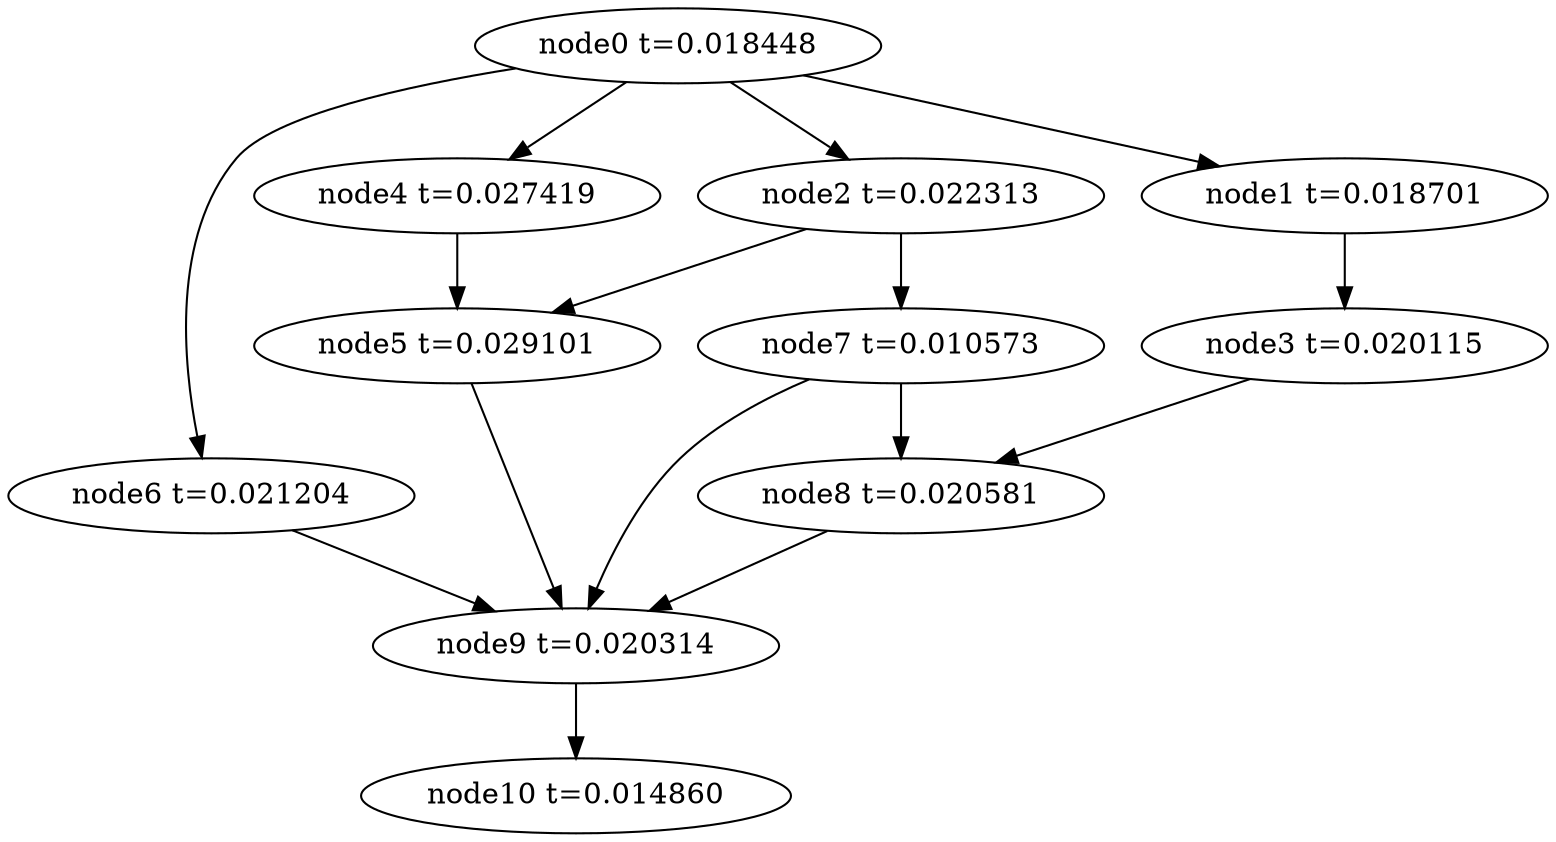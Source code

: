 digraph g{
	node10[label="node10 t=0.014860"]
	node9 -> node10
	node9[label="node9 t=0.020314"];
	node8 -> node9
	node8[label="node8 t=0.020581"];
	node7 -> node9
	node7 -> node8
	node7[label="node7 t=0.010573"];
	node6 -> node9
	node6[label="node6 t=0.021204"];
	node5 -> node9
	node5[label="node5 t=0.029101"];
	node4 -> node5
	node4[label="node4 t=0.027419"];
	node3 -> node8
	node3[label="node3 t=0.020115"];
	node2 -> node7
	node2 -> node5
	node2[label="node2 t=0.022313"];
	node1 -> node3
	node1[label="node1 t=0.018701"];
	node0 -> node6
	node0 -> node4
	node0 -> node2
	node0 -> node1
	node0[label="node0 t=0.018448"];
}
